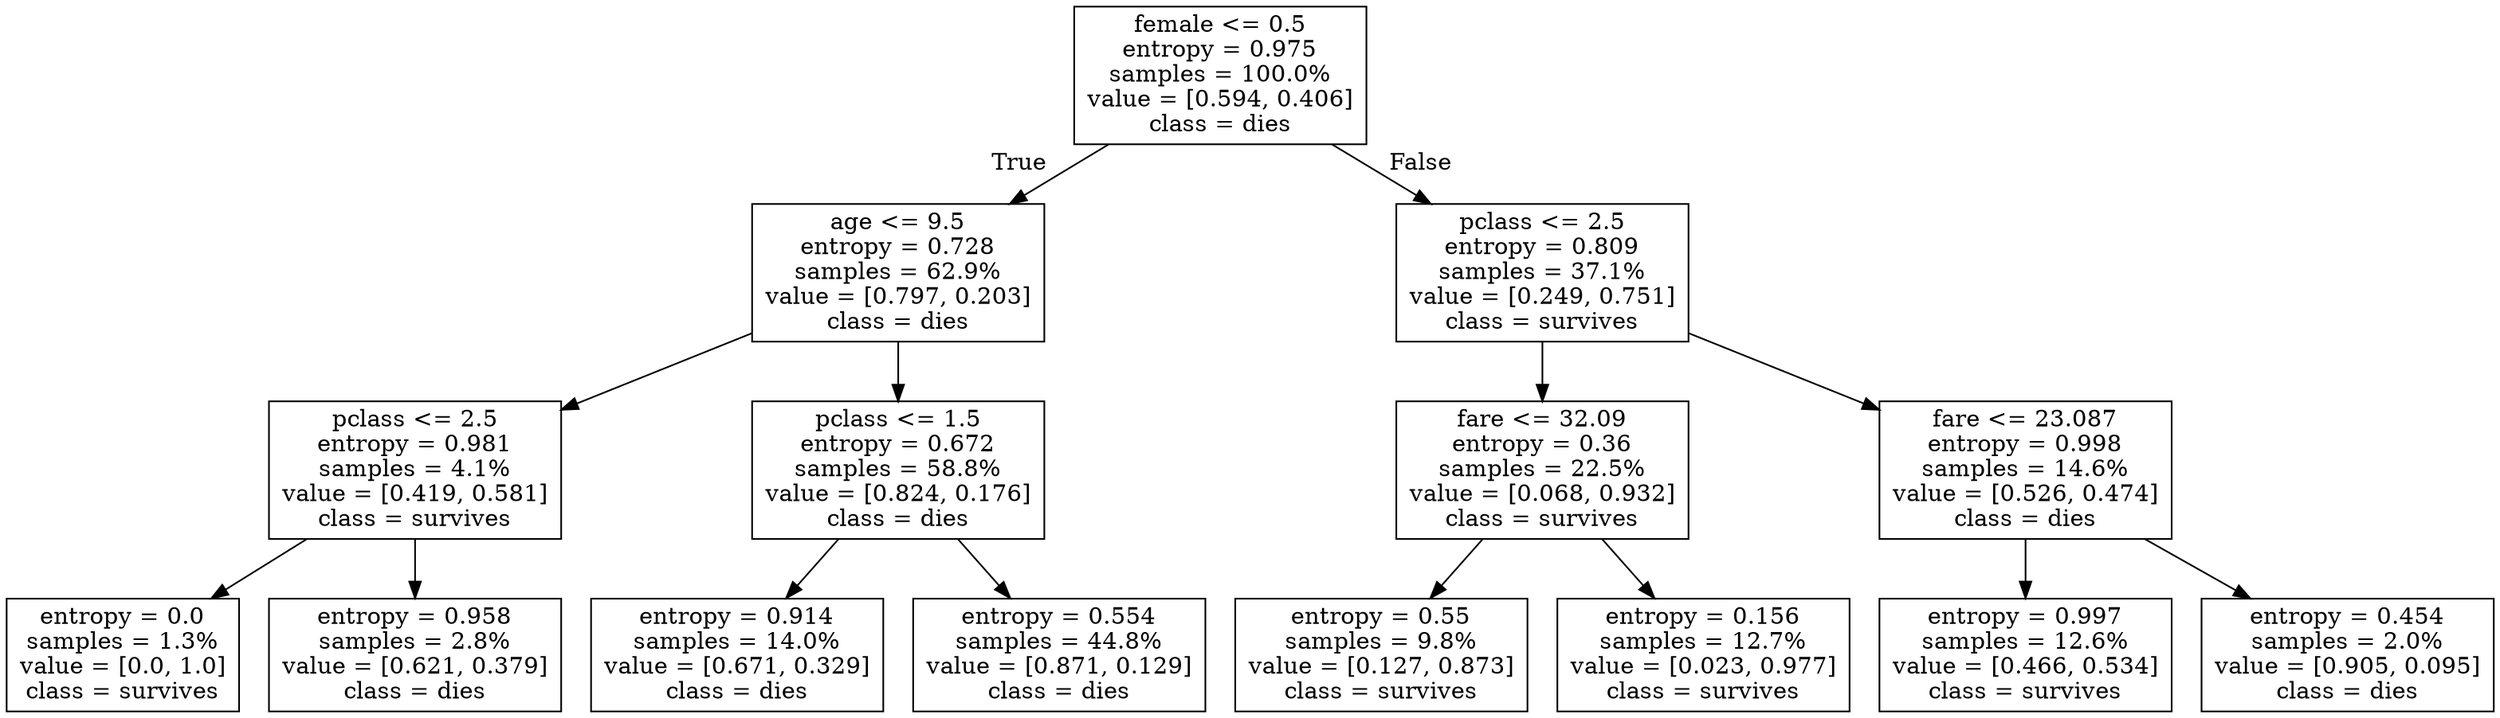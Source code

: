 digraph Tree {
node [shape=box] ;
0 [label="female <= 0.5\nentropy = 0.975\nsamples = 100.0%\nvalue = [0.594, 0.406]\nclass = dies"] ;
1 [label="age <= 9.5\nentropy = 0.728\nsamples = 62.9%\nvalue = [0.797, 0.203]\nclass = dies"] ;
0 -> 1 [labeldistance=2.5, labelangle=45, headlabel="True"] ;
2 [label="pclass <= 2.5\nentropy = 0.981\nsamples = 4.1%\nvalue = [0.419, 0.581]\nclass = survives"] ;
1 -> 2 ;
3 [label="entropy = 0.0\nsamples = 1.3%\nvalue = [0.0, 1.0]\nclass = survives"] ;
2 -> 3 ;
4 [label="entropy = 0.958\nsamples = 2.8%\nvalue = [0.621, 0.379]\nclass = dies"] ;
2 -> 4 ;
5 [label="pclass <= 1.5\nentropy = 0.672\nsamples = 58.8%\nvalue = [0.824, 0.176]\nclass = dies"] ;
1 -> 5 ;
6 [label="entropy = 0.914\nsamples = 14.0%\nvalue = [0.671, 0.329]\nclass = dies"] ;
5 -> 6 ;
7 [label="entropy = 0.554\nsamples = 44.8%\nvalue = [0.871, 0.129]\nclass = dies"] ;
5 -> 7 ;
8 [label="pclass <= 2.5\nentropy = 0.809\nsamples = 37.1%\nvalue = [0.249, 0.751]\nclass = survives"] ;
0 -> 8 [labeldistance=2.5, labelangle=-45, headlabel="False"] ;
9 [label="fare <= 32.09\nentropy = 0.36\nsamples = 22.5%\nvalue = [0.068, 0.932]\nclass = survives"] ;
8 -> 9 ;
10 [label="entropy = 0.55\nsamples = 9.8%\nvalue = [0.127, 0.873]\nclass = survives"] ;
9 -> 10 ;
11 [label="entropy = 0.156\nsamples = 12.7%\nvalue = [0.023, 0.977]\nclass = survives"] ;
9 -> 11 ;
12 [label="fare <= 23.087\nentropy = 0.998\nsamples = 14.6%\nvalue = [0.526, 0.474]\nclass = dies"] ;
8 -> 12 ;
13 [label="entropy = 0.997\nsamples = 12.6%\nvalue = [0.466, 0.534]\nclass = survives"] ;
12 -> 13 ;
14 [label="entropy = 0.454\nsamples = 2.0%\nvalue = [0.905, 0.095]\nclass = dies"] ;
12 -> 14 ;
}